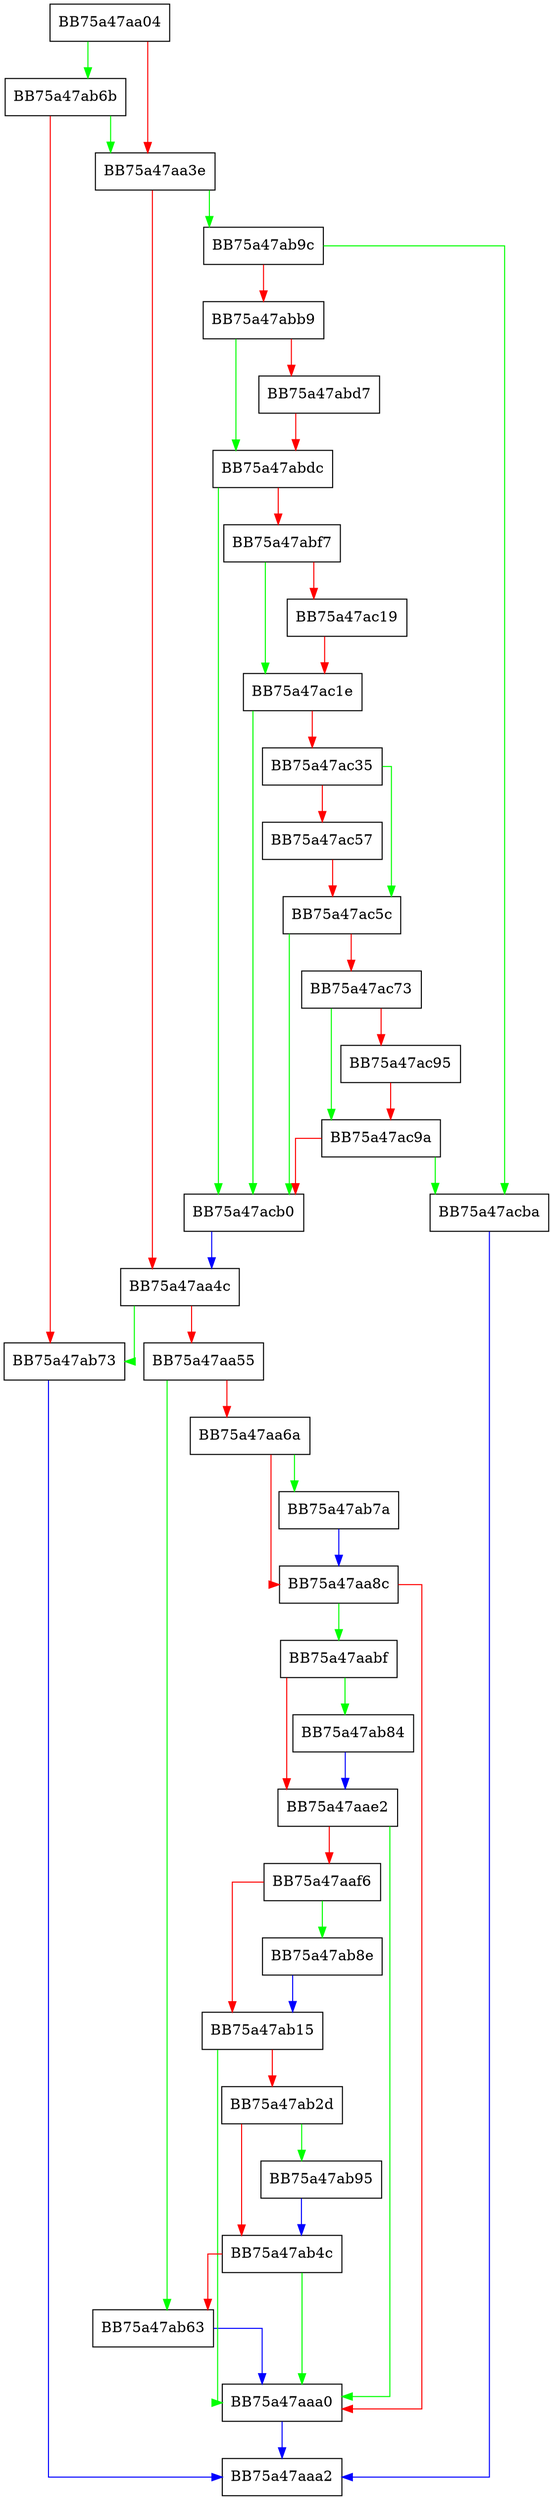 digraph Test {
  node [shape="box"];
  graph [splines=ortho];
  BB75a47aa04 -> BB75a47ab6b [color="green"];
  BB75a47aa04 -> BB75a47aa3e [color="red"];
  BB75a47aa3e -> BB75a47ab9c [color="green"];
  BB75a47aa3e -> BB75a47aa4c [color="red"];
  BB75a47aa4c -> BB75a47ab73 [color="green"];
  BB75a47aa4c -> BB75a47aa55 [color="red"];
  BB75a47aa55 -> BB75a47ab63 [color="green"];
  BB75a47aa55 -> BB75a47aa6a [color="red"];
  BB75a47aa6a -> BB75a47ab7a [color="green"];
  BB75a47aa6a -> BB75a47aa8c [color="red"];
  BB75a47aa8c -> BB75a47aabf [color="green"];
  BB75a47aa8c -> BB75a47aaa0 [color="red"];
  BB75a47aaa0 -> BB75a47aaa2 [color="blue"];
  BB75a47aabf -> BB75a47ab84 [color="green"];
  BB75a47aabf -> BB75a47aae2 [color="red"];
  BB75a47aae2 -> BB75a47aaa0 [color="green"];
  BB75a47aae2 -> BB75a47aaf6 [color="red"];
  BB75a47aaf6 -> BB75a47ab8e [color="green"];
  BB75a47aaf6 -> BB75a47ab15 [color="red"];
  BB75a47ab15 -> BB75a47aaa0 [color="green"];
  BB75a47ab15 -> BB75a47ab2d [color="red"];
  BB75a47ab2d -> BB75a47ab95 [color="green"];
  BB75a47ab2d -> BB75a47ab4c [color="red"];
  BB75a47ab4c -> BB75a47aaa0 [color="green"];
  BB75a47ab4c -> BB75a47ab63 [color="red"];
  BB75a47ab63 -> BB75a47aaa0 [color="blue"];
  BB75a47ab6b -> BB75a47aa3e [color="green"];
  BB75a47ab6b -> BB75a47ab73 [color="red"];
  BB75a47ab73 -> BB75a47aaa2 [color="blue"];
  BB75a47ab7a -> BB75a47aa8c [color="blue"];
  BB75a47ab84 -> BB75a47aae2 [color="blue"];
  BB75a47ab8e -> BB75a47ab15 [color="blue"];
  BB75a47ab95 -> BB75a47ab4c [color="blue"];
  BB75a47ab9c -> BB75a47acba [color="green"];
  BB75a47ab9c -> BB75a47abb9 [color="red"];
  BB75a47abb9 -> BB75a47abdc [color="green"];
  BB75a47abb9 -> BB75a47abd7 [color="red"];
  BB75a47abd7 -> BB75a47abdc [color="red"];
  BB75a47abdc -> BB75a47acb0 [color="green"];
  BB75a47abdc -> BB75a47abf7 [color="red"];
  BB75a47abf7 -> BB75a47ac1e [color="green"];
  BB75a47abf7 -> BB75a47ac19 [color="red"];
  BB75a47ac19 -> BB75a47ac1e [color="red"];
  BB75a47ac1e -> BB75a47acb0 [color="green"];
  BB75a47ac1e -> BB75a47ac35 [color="red"];
  BB75a47ac35 -> BB75a47ac5c [color="green"];
  BB75a47ac35 -> BB75a47ac57 [color="red"];
  BB75a47ac57 -> BB75a47ac5c [color="red"];
  BB75a47ac5c -> BB75a47acb0 [color="green"];
  BB75a47ac5c -> BB75a47ac73 [color="red"];
  BB75a47ac73 -> BB75a47ac9a [color="green"];
  BB75a47ac73 -> BB75a47ac95 [color="red"];
  BB75a47ac95 -> BB75a47ac9a [color="red"];
  BB75a47ac9a -> BB75a47acba [color="green"];
  BB75a47ac9a -> BB75a47acb0 [color="red"];
  BB75a47acb0 -> BB75a47aa4c [color="blue"];
  BB75a47acba -> BB75a47aaa2 [color="blue"];
}
